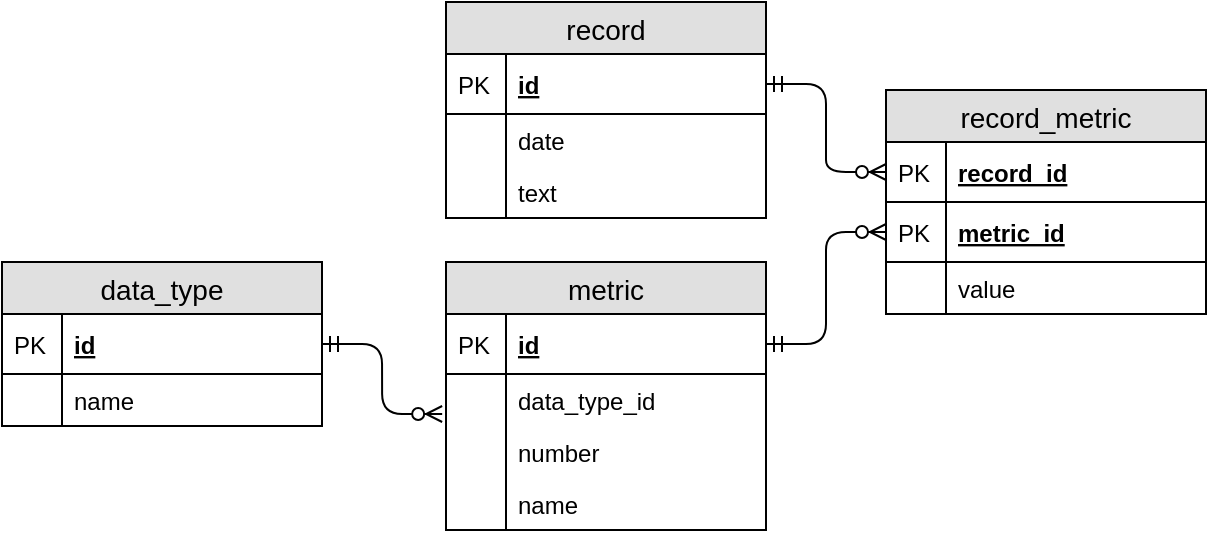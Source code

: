 <mxfile version="10.5.9" type="device"><diagram id="nETylNwiX3V8KA1BPYS-" name="Page-1"><mxGraphModel dx="918" dy="547" grid="1" gridSize="10" guides="1" tooltips="1" connect="1" arrows="1" fold="1" page="1" pageScale="1" pageWidth="827" pageHeight="1169" math="0" shadow="0"><root><mxCell id="0"/><mxCell id="1" parent="0"/><mxCell id="wFoMuUihdXx6kGze1Y76-1" value="record" style="swimlane;fontStyle=0;childLayout=stackLayout;horizontal=1;startSize=26;fillColor=#e0e0e0;horizontalStack=0;resizeParent=1;resizeParentMax=0;resizeLast=0;collapsible=1;marginBottom=0;swimlaneFillColor=#ffffff;align=center;fontSize=14;" vertex="1" parent="1"><mxGeometry x="242" y="170" width="160" height="108" as="geometry"/></mxCell><mxCell id="wFoMuUihdXx6kGze1Y76-2" value="id" style="shape=partialRectangle;top=0;left=0;right=0;bottom=1;align=left;verticalAlign=middle;fillColor=none;spacingLeft=34;spacingRight=4;overflow=hidden;rotatable=0;points=[[0,0.5],[1,0.5]];portConstraint=eastwest;dropTarget=0;fontStyle=5;fontSize=12;" vertex="1" parent="wFoMuUihdXx6kGze1Y76-1"><mxGeometry y="26" width="160" height="30" as="geometry"/></mxCell><mxCell id="wFoMuUihdXx6kGze1Y76-3" value="PK" style="shape=partialRectangle;top=0;left=0;bottom=0;fillColor=none;align=left;verticalAlign=middle;spacingLeft=4;spacingRight=4;overflow=hidden;rotatable=0;points=[];portConstraint=eastwest;part=1;fontSize=12;" vertex="1" connectable="0" parent="wFoMuUihdXx6kGze1Y76-2"><mxGeometry width="30" height="30" as="geometry"/></mxCell><mxCell id="wFoMuUihdXx6kGze1Y76-4" value="date" style="shape=partialRectangle;top=0;left=0;right=0;bottom=0;align=left;verticalAlign=top;fillColor=none;spacingLeft=34;spacingRight=4;overflow=hidden;rotatable=0;points=[[0,0.5],[1,0.5]];portConstraint=eastwest;dropTarget=0;fontSize=12;" vertex="1" parent="wFoMuUihdXx6kGze1Y76-1"><mxGeometry y="56" width="160" height="26" as="geometry"/></mxCell><mxCell id="wFoMuUihdXx6kGze1Y76-5" value="" style="shape=partialRectangle;top=0;left=0;bottom=0;fillColor=none;align=left;verticalAlign=top;spacingLeft=4;spacingRight=4;overflow=hidden;rotatable=0;points=[];portConstraint=eastwest;part=1;fontSize=12;" vertex="1" connectable="0" parent="wFoMuUihdXx6kGze1Y76-4"><mxGeometry width="30" height="26" as="geometry"/></mxCell><mxCell id="wFoMuUihdXx6kGze1Y76-6" value="text" style="shape=partialRectangle;top=0;left=0;right=0;bottom=0;align=left;verticalAlign=top;fillColor=none;spacingLeft=34;spacingRight=4;overflow=hidden;rotatable=0;points=[[0,0.5],[1,0.5]];portConstraint=eastwest;dropTarget=0;fontSize=12;" vertex="1" parent="wFoMuUihdXx6kGze1Y76-1"><mxGeometry y="82" width="160" height="26" as="geometry"/></mxCell><mxCell id="wFoMuUihdXx6kGze1Y76-7" value="" style="shape=partialRectangle;top=0;left=0;bottom=0;fillColor=none;align=left;verticalAlign=top;spacingLeft=4;spacingRight=4;overflow=hidden;rotatable=0;points=[];portConstraint=eastwest;part=1;fontSize=12;" vertex="1" connectable="0" parent="wFoMuUihdXx6kGze1Y76-6"><mxGeometry width="30" height="26" as="geometry"/></mxCell><mxCell id="wFoMuUihdXx6kGze1Y76-16" value="metric" style="swimlane;fontStyle=0;childLayout=stackLayout;horizontal=1;startSize=26;fillColor=#e0e0e0;horizontalStack=0;resizeParent=1;resizeParentMax=0;resizeLast=0;collapsible=1;marginBottom=0;swimlaneFillColor=#ffffff;align=center;fontSize=14;" vertex="1" parent="1"><mxGeometry x="242" y="300" width="160" height="134" as="geometry"/></mxCell><mxCell id="wFoMuUihdXx6kGze1Y76-17" value="id" style="shape=partialRectangle;top=0;left=0;right=0;bottom=1;align=left;verticalAlign=middle;fillColor=none;spacingLeft=34;spacingRight=4;overflow=hidden;rotatable=0;points=[[0,0.5],[1,0.5]];portConstraint=eastwest;dropTarget=0;fontStyle=5;fontSize=12;" vertex="1" parent="wFoMuUihdXx6kGze1Y76-16"><mxGeometry y="26" width="160" height="30" as="geometry"/></mxCell><mxCell id="wFoMuUihdXx6kGze1Y76-18" value="PK" style="shape=partialRectangle;top=0;left=0;bottom=0;fillColor=none;align=left;verticalAlign=middle;spacingLeft=4;spacingRight=4;overflow=hidden;rotatable=0;points=[];portConstraint=eastwest;part=1;fontSize=12;" vertex="1" connectable="0" parent="wFoMuUihdXx6kGze1Y76-17"><mxGeometry width="30" height="30" as="geometry"/></mxCell><mxCell id="wFoMuUihdXx6kGze1Y76-19" value="data_type_id" style="shape=partialRectangle;top=0;left=0;right=0;bottom=0;align=left;verticalAlign=top;fillColor=none;spacingLeft=34;spacingRight=4;overflow=hidden;rotatable=0;points=[[0,0.5],[1,0.5]];portConstraint=eastwest;dropTarget=0;fontSize=12;" vertex="1" parent="wFoMuUihdXx6kGze1Y76-16"><mxGeometry y="56" width="160" height="26" as="geometry"/></mxCell><mxCell id="wFoMuUihdXx6kGze1Y76-20" value="" style="shape=partialRectangle;top=0;left=0;bottom=0;fillColor=none;align=left;verticalAlign=top;spacingLeft=4;spacingRight=4;overflow=hidden;rotatable=0;points=[];portConstraint=eastwest;part=1;fontSize=12;" vertex="1" connectable="0" parent="wFoMuUihdXx6kGze1Y76-19"><mxGeometry width="30" height="26" as="geometry"/></mxCell><mxCell id="wFoMuUihdXx6kGze1Y76-26" value="number" style="shape=partialRectangle;top=0;left=0;right=0;bottom=0;align=left;verticalAlign=top;fillColor=none;spacingLeft=34;spacingRight=4;overflow=hidden;rotatable=0;points=[[0,0.5],[1,0.5]];portConstraint=eastwest;dropTarget=0;fontSize=12;" vertex="1" parent="wFoMuUihdXx6kGze1Y76-16"><mxGeometry y="82" width="160" height="26" as="geometry"/></mxCell><mxCell id="wFoMuUihdXx6kGze1Y76-27" value="" style="shape=partialRectangle;top=0;left=0;bottom=0;fillColor=none;align=left;verticalAlign=top;spacingLeft=4;spacingRight=4;overflow=hidden;rotatable=0;points=[];portConstraint=eastwest;part=1;fontSize=12;" vertex="1" connectable="0" parent="wFoMuUihdXx6kGze1Y76-26"><mxGeometry width="30" height="26" as="geometry"/></mxCell><mxCell id="wFoMuUihdXx6kGze1Y76-21" value="name" style="shape=partialRectangle;top=0;left=0;right=0;bottom=0;align=left;verticalAlign=top;fillColor=none;spacingLeft=34;spacingRight=4;overflow=hidden;rotatable=0;points=[[0,0.5],[1,0.5]];portConstraint=eastwest;dropTarget=0;fontSize=12;" vertex="1" parent="wFoMuUihdXx6kGze1Y76-16"><mxGeometry y="108" width="160" height="26" as="geometry"/></mxCell><mxCell id="wFoMuUihdXx6kGze1Y76-22" value="" style="shape=partialRectangle;top=0;left=0;bottom=0;fillColor=none;align=left;verticalAlign=top;spacingLeft=4;spacingRight=4;overflow=hidden;rotatable=0;points=[];portConstraint=eastwest;part=1;fontSize=12;" vertex="1" connectable="0" parent="wFoMuUihdXx6kGze1Y76-21"><mxGeometry width="30" height="26" as="geometry"/></mxCell><mxCell id="wFoMuUihdXx6kGze1Y76-23" value="record_metric" style="swimlane;fontStyle=0;childLayout=stackLayout;horizontal=1;startSize=26;fillColor=#e0e0e0;horizontalStack=0;resizeParent=1;resizeParentMax=0;resizeLast=0;collapsible=1;marginBottom=0;swimlaneFillColor=#ffffff;align=center;fontSize=14;" vertex="1" parent="1"><mxGeometry x="462" y="214" width="160" height="112" as="geometry"/></mxCell><mxCell id="wFoMuUihdXx6kGze1Y76-24" value="record_id" style="shape=partialRectangle;top=0;left=0;right=0;bottom=1;align=left;verticalAlign=middle;fillColor=none;spacingLeft=34;spacingRight=4;overflow=hidden;rotatable=0;points=[[0,0.5],[1,0.5]];portConstraint=eastwest;dropTarget=0;fontStyle=5;fontSize=12;" vertex="1" parent="wFoMuUihdXx6kGze1Y76-23"><mxGeometry y="26" width="160" height="30" as="geometry"/></mxCell><mxCell id="wFoMuUihdXx6kGze1Y76-25" value="PK" style="shape=partialRectangle;top=0;left=0;bottom=0;fillColor=none;align=left;verticalAlign=middle;spacingLeft=4;spacingRight=4;overflow=hidden;rotatable=0;points=[];portConstraint=eastwest;part=1;fontSize=12;" vertex="1" connectable="0" parent="wFoMuUihdXx6kGze1Y76-24"><mxGeometry width="30" height="30" as="geometry"/></mxCell><mxCell id="wFoMuUihdXx6kGze1Y76-30" value="metric_id" style="shape=partialRectangle;top=0;left=0;right=0;bottom=1;align=left;verticalAlign=middle;fillColor=none;spacingLeft=34;spacingRight=4;overflow=hidden;rotatable=0;points=[[0,0.5],[1,0.5]];portConstraint=eastwest;dropTarget=0;fontStyle=5;fontSize=12;" vertex="1" parent="wFoMuUihdXx6kGze1Y76-23"><mxGeometry y="56" width="160" height="30" as="geometry"/></mxCell><mxCell id="wFoMuUihdXx6kGze1Y76-31" value="PK" style="shape=partialRectangle;top=0;left=0;bottom=0;fillColor=none;align=left;verticalAlign=middle;spacingLeft=4;spacingRight=4;overflow=hidden;rotatable=0;points=[];portConstraint=eastwest;part=1;fontSize=12;" vertex="1" connectable="0" parent="wFoMuUihdXx6kGze1Y76-30"><mxGeometry width="30" height="30" as="geometry"/></mxCell><mxCell id="wFoMuUihdXx6kGze1Y76-42" value="value" style="shape=partialRectangle;top=0;left=0;right=0;bottom=0;align=left;verticalAlign=top;fillColor=none;spacingLeft=34;spacingRight=4;overflow=hidden;rotatable=0;points=[[0,0.5],[1,0.5]];portConstraint=eastwest;dropTarget=0;fontSize=12;" vertex="1" parent="wFoMuUihdXx6kGze1Y76-23"><mxGeometry y="86" width="160" height="26" as="geometry"/></mxCell><mxCell id="wFoMuUihdXx6kGze1Y76-43" value="" style="shape=partialRectangle;top=0;left=0;bottom=0;fillColor=none;align=left;verticalAlign=top;spacingLeft=4;spacingRight=4;overflow=hidden;rotatable=0;points=[];portConstraint=eastwest;part=1;fontSize=12;" vertex="1" connectable="0" parent="wFoMuUihdXx6kGze1Y76-42"><mxGeometry width="30" height="26" as="geometry"/></mxCell><mxCell id="wFoMuUihdXx6kGze1Y76-32" value="" style="edgeStyle=entityRelationEdgeStyle;fontSize=12;html=1;endArrow=ERzeroToMany;startArrow=ERmandOne;entryX=0;entryY=0.5;entryDx=0;entryDy=0;exitX=1;exitY=0.5;exitDx=0;exitDy=0;" edge="1" parent="1" source="wFoMuUihdXx6kGze1Y76-2" target="wFoMuUihdXx6kGze1Y76-24"><mxGeometry width="100" height="100" relative="1" as="geometry"><mxPoint x="232" y="400" as="sourcePoint"/><mxPoint x="332" y="300" as="targetPoint"/></mxGeometry></mxCell><mxCell id="wFoMuUihdXx6kGze1Y76-33" value="" style="edgeStyle=entityRelationEdgeStyle;fontSize=12;html=1;endArrow=ERzeroToMany;startArrow=ERmandOne;entryX=0;entryY=0.5;entryDx=0;entryDy=0;exitX=1;exitY=0.5;exitDx=0;exitDy=0;" edge="1" parent="1" source="wFoMuUihdXx6kGze1Y76-17" target="wFoMuUihdXx6kGze1Y76-30"><mxGeometry width="100" height="100" relative="1" as="geometry"><mxPoint x="402" y="221" as="sourcePoint"/><mxPoint x="482" y="150" as="targetPoint"/></mxGeometry></mxCell><mxCell id="wFoMuUihdXx6kGze1Y76-34" value="data_type" style="swimlane;fontStyle=0;childLayout=stackLayout;horizontal=1;startSize=26;fillColor=#e0e0e0;horizontalStack=0;resizeParent=1;resizeParentMax=0;resizeLast=0;collapsible=1;marginBottom=0;swimlaneFillColor=#ffffff;align=center;fontSize=14;" vertex="1" parent="1"><mxGeometry x="20" y="300" width="160" height="82" as="geometry"/></mxCell><mxCell id="wFoMuUihdXx6kGze1Y76-35" value="id" style="shape=partialRectangle;top=0;left=0;right=0;bottom=1;align=left;verticalAlign=middle;fillColor=none;spacingLeft=34;spacingRight=4;overflow=hidden;rotatable=0;points=[[0,0.5],[1,0.5]];portConstraint=eastwest;dropTarget=0;fontStyle=5;fontSize=12;" vertex="1" parent="wFoMuUihdXx6kGze1Y76-34"><mxGeometry y="26" width="160" height="30" as="geometry"/></mxCell><mxCell id="wFoMuUihdXx6kGze1Y76-36" value="PK" style="shape=partialRectangle;top=0;left=0;bottom=0;fillColor=none;align=left;verticalAlign=middle;spacingLeft=4;spacingRight=4;overflow=hidden;rotatable=0;points=[];portConstraint=eastwest;part=1;fontSize=12;" vertex="1" connectable="0" parent="wFoMuUihdXx6kGze1Y76-35"><mxGeometry width="30" height="30" as="geometry"/></mxCell><mxCell id="wFoMuUihdXx6kGze1Y76-39" value="name" style="shape=partialRectangle;top=0;left=0;right=0;bottom=0;align=left;verticalAlign=top;fillColor=none;spacingLeft=34;spacingRight=4;overflow=hidden;rotatable=0;points=[[0,0.5],[1,0.5]];portConstraint=eastwest;dropTarget=0;fontSize=12;" vertex="1" parent="wFoMuUihdXx6kGze1Y76-34"><mxGeometry y="56" width="160" height="26" as="geometry"/></mxCell><mxCell id="wFoMuUihdXx6kGze1Y76-40" value="" style="shape=partialRectangle;top=0;left=0;bottom=0;fillColor=none;align=left;verticalAlign=top;spacingLeft=4;spacingRight=4;overflow=hidden;rotatable=0;points=[];portConstraint=eastwest;part=1;fontSize=12;" vertex="1" connectable="0" parent="wFoMuUihdXx6kGze1Y76-39"><mxGeometry width="30" height="26" as="geometry"/></mxCell><mxCell id="wFoMuUihdXx6kGze1Y76-41" value="" style="edgeStyle=entityRelationEdgeStyle;fontSize=12;html=1;endArrow=ERzeroToMany;startArrow=ERmandOne;entryX=-0.012;entryY=0.769;entryDx=0;entryDy=0;exitX=1;exitY=0.5;exitDx=0;exitDy=0;entryPerimeter=0;" edge="1" parent="1" source="wFoMuUihdXx6kGze1Y76-35" target="wFoMuUihdXx6kGze1Y76-19"><mxGeometry width="100" height="100" relative="1" as="geometry"><mxPoint x="400" y="351" as="sourcePoint"/><mxPoint x="470" y="295" as="targetPoint"/></mxGeometry></mxCell></root></mxGraphModel></diagram></mxfile>